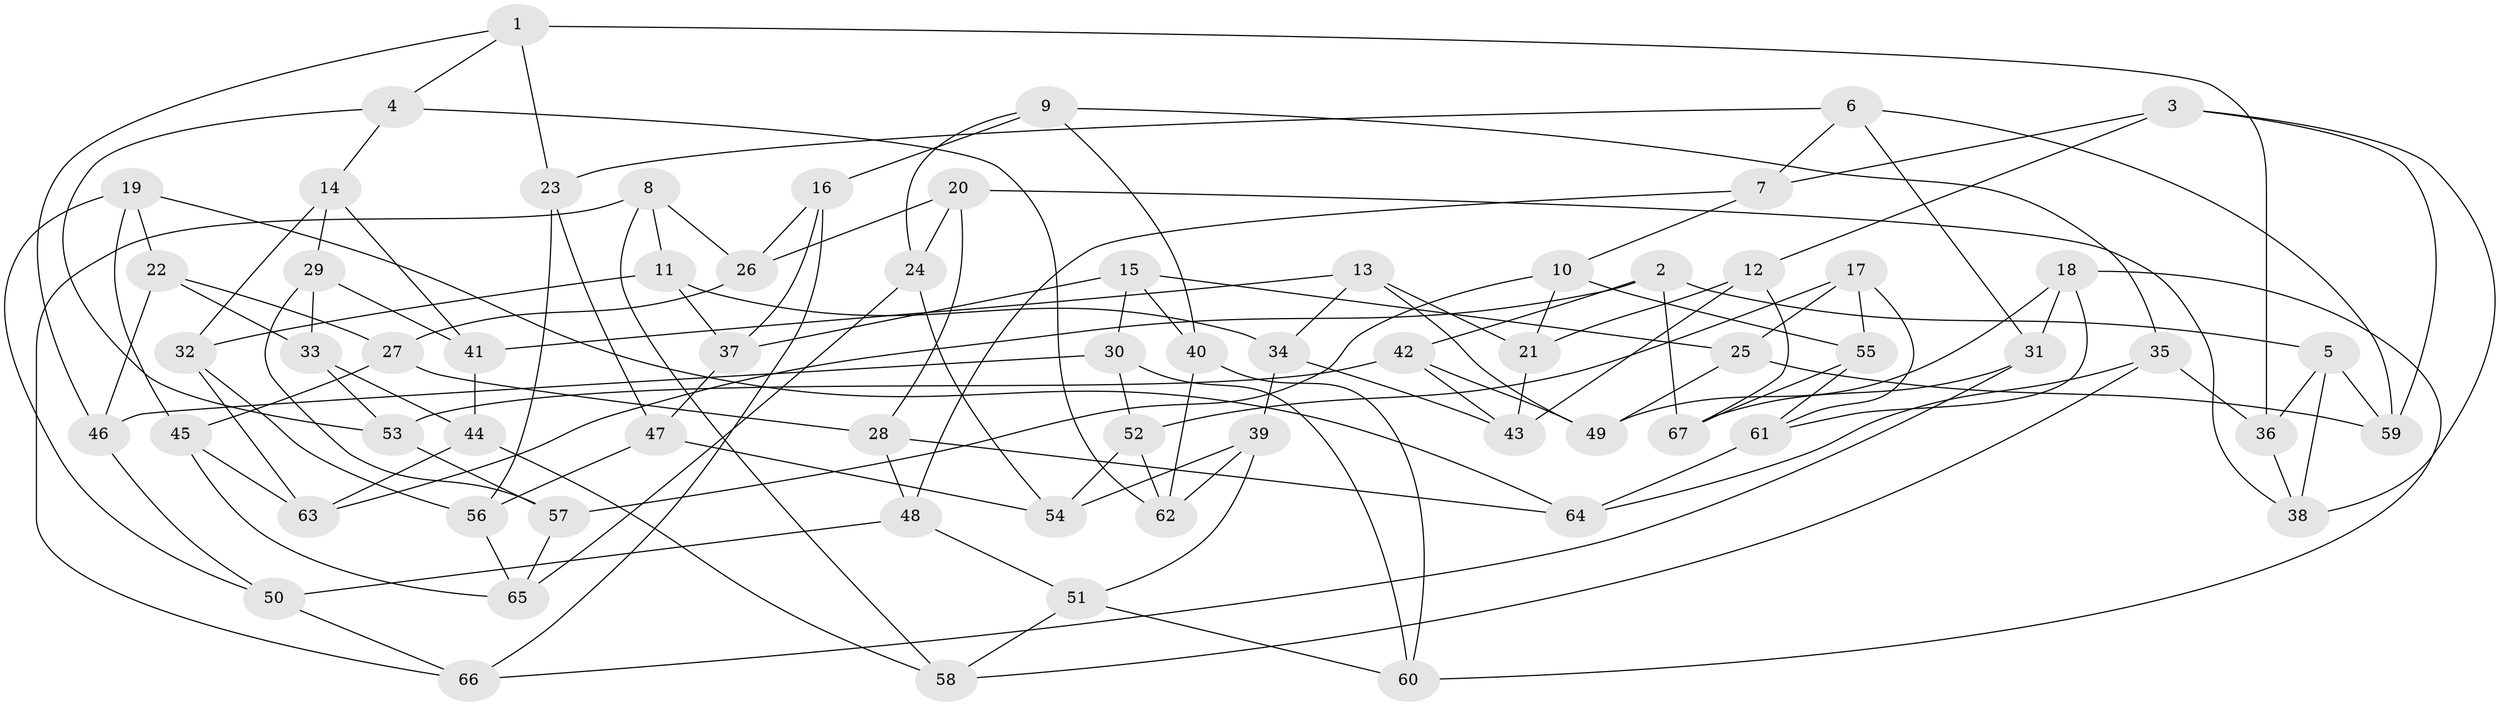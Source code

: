 // coarse degree distribution, {4: 0.7317073170731707, 9: 0.07317073170731707, 3: 0.12195121951219512, 10: 0.04878048780487805, 6: 0.024390243902439025}
// Generated by graph-tools (version 1.1) at 2025/54/03/04/25 22:54:02]
// undirected, 67 vertices, 134 edges
graph export_dot {
  node [color=gray90,style=filled];
  1;
  2;
  3;
  4;
  5;
  6;
  7;
  8;
  9;
  10;
  11;
  12;
  13;
  14;
  15;
  16;
  17;
  18;
  19;
  20;
  21;
  22;
  23;
  24;
  25;
  26;
  27;
  28;
  29;
  30;
  31;
  32;
  33;
  34;
  35;
  36;
  37;
  38;
  39;
  40;
  41;
  42;
  43;
  44;
  45;
  46;
  47;
  48;
  49;
  50;
  51;
  52;
  53;
  54;
  55;
  56;
  57;
  58;
  59;
  60;
  61;
  62;
  63;
  64;
  65;
  66;
  67;
  1 -- 36;
  1 -- 46;
  1 -- 4;
  1 -- 23;
  2 -- 63;
  2 -- 5;
  2 -- 42;
  2 -- 67;
  3 -- 12;
  3 -- 59;
  3 -- 7;
  3 -- 38;
  4 -- 53;
  4 -- 14;
  4 -- 62;
  5 -- 38;
  5 -- 36;
  5 -- 59;
  6 -- 31;
  6 -- 7;
  6 -- 59;
  6 -- 23;
  7 -- 10;
  7 -- 48;
  8 -- 58;
  8 -- 26;
  8 -- 11;
  8 -- 66;
  9 -- 40;
  9 -- 24;
  9 -- 16;
  9 -- 35;
  10 -- 55;
  10 -- 57;
  10 -- 21;
  11 -- 37;
  11 -- 34;
  11 -- 32;
  12 -- 21;
  12 -- 43;
  12 -- 67;
  13 -- 21;
  13 -- 34;
  13 -- 41;
  13 -- 49;
  14 -- 41;
  14 -- 32;
  14 -- 29;
  15 -- 30;
  15 -- 25;
  15 -- 40;
  15 -- 37;
  16 -- 66;
  16 -- 26;
  16 -- 37;
  17 -- 52;
  17 -- 25;
  17 -- 61;
  17 -- 55;
  18 -- 31;
  18 -- 49;
  18 -- 60;
  18 -- 61;
  19 -- 64;
  19 -- 45;
  19 -- 50;
  19 -- 22;
  20 -- 38;
  20 -- 24;
  20 -- 26;
  20 -- 28;
  21 -- 43;
  22 -- 33;
  22 -- 27;
  22 -- 46;
  23 -- 56;
  23 -- 47;
  24 -- 54;
  24 -- 65;
  25 -- 59;
  25 -- 49;
  26 -- 27;
  27 -- 28;
  27 -- 45;
  28 -- 64;
  28 -- 48;
  29 -- 57;
  29 -- 33;
  29 -- 41;
  30 -- 52;
  30 -- 46;
  30 -- 60;
  31 -- 66;
  31 -- 67;
  32 -- 56;
  32 -- 63;
  33 -- 44;
  33 -- 53;
  34 -- 43;
  34 -- 39;
  35 -- 64;
  35 -- 36;
  35 -- 58;
  36 -- 38;
  37 -- 47;
  39 -- 54;
  39 -- 62;
  39 -- 51;
  40 -- 62;
  40 -- 60;
  41 -- 44;
  42 -- 43;
  42 -- 49;
  42 -- 53;
  44 -- 58;
  44 -- 63;
  45 -- 65;
  45 -- 63;
  46 -- 50;
  47 -- 54;
  47 -- 56;
  48 -- 51;
  48 -- 50;
  50 -- 66;
  51 -- 58;
  51 -- 60;
  52 -- 54;
  52 -- 62;
  53 -- 57;
  55 -- 67;
  55 -- 61;
  56 -- 65;
  57 -- 65;
  61 -- 64;
}
